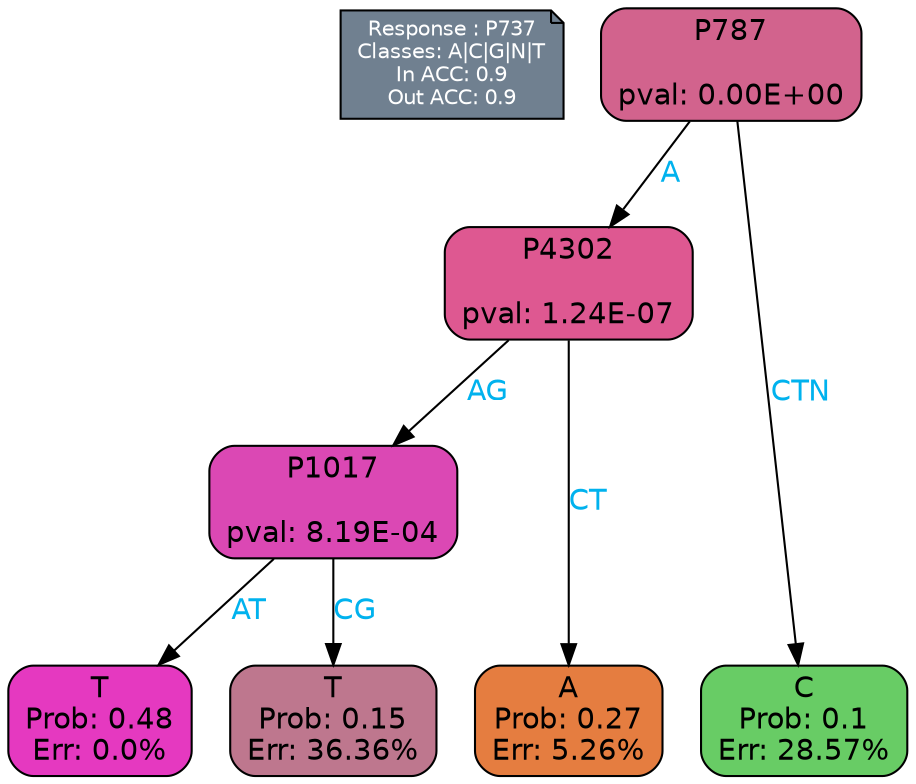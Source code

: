 digraph Tree {
node [shape=box, style="filled, rounded", color="black", fontname=helvetica] ;
graph [ranksep=equally, splines=polylines, bgcolor=transparent, dpi=600] ;
edge [fontname=helvetica] ;
LEGEND [label="Response : P737
Classes: A|C|G|N|T
In ACC: 0.9
Out ACC: 0.9
",shape=note,align=left,style=filled,fillcolor="slategray",fontcolor="white",fontsize=10];1 [label="P787

pval: 0.00E+00", fillcolor="#d2638d"] ;
2 [label="P4302

pval: 1.24E-07", fillcolor="#de5891"] ;
3 [label="P1017

pval: 8.19E-04", fillcolor="#db48b4"] ;
4 [label="T
Prob: 0.48
Err: 0.0%", fillcolor="#e539c0"] ;
5 [label="T
Prob: 0.15
Err: 36.36%", fillcolor="#be778e"] ;
6 [label="A
Prob: 0.27
Err: 5.26%", fillcolor="#e57d40"] ;
7 [label="C
Prob: 0.1
Err: 28.57%", fillcolor="#68cc65"] ;
1 -> 2 [label="A",fontcolor=deepskyblue2] ;
1 -> 7 [label="CTN",fontcolor=deepskyblue2] ;
2 -> 3 [label="AG",fontcolor=deepskyblue2] ;
2 -> 6 [label="CT",fontcolor=deepskyblue2] ;
3 -> 4 [label="AT",fontcolor=deepskyblue2] ;
3 -> 5 [label="CG",fontcolor=deepskyblue2] ;
{rank = same; 4;5;6;7;}{rank = same; LEGEND;1;}}